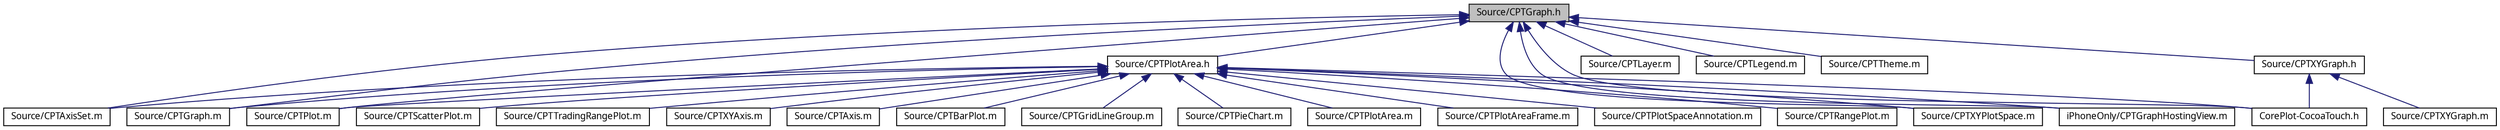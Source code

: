 digraph G
{
  bgcolor="transparent";
  edge [fontname="Lucinda Grande",fontsize="10",labelfontname="Lucinda Grande",labelfontsize="10"];
  node [fontname="Lucinda Grande",fontsize="10",shape=record];
  Node1 [label="Source/CPTGraph.h",height=0.2,width=0.4,color="black", fillcolor="grey75", style="filled" fontcolor="black"];
  Node1 -> Node2 [dir="back",color="midnightblue",fontsize="10",style="solid",fontname="Lucinda Grande"];
  Node2 [label="CorePlot-CocoaTouch.h",height=0.2,width=0.4,color="black",URL="$_core_plot-_cocoa_touch_8h.html"];
  Node1 -> Node3 [dir="back",color="midnightblue",fontsize="10",style="solid",fontname="Lucinda Grande"];
  Node3 [label="Source/CPTPlotArea.h",height=0.2,width=0.4,color="black",URL="$_c_p_t_plot_area_8h.html"];
  Node3 -> Node2 [dir="back",color="midnightblue",fontsize="10",style="solid",fontname="Lucinda Grande"];
  Node3 -> Node4 [dir="back",color="midnightblue",fontsize="10",style="solid",fontname="Lucinda Grande"];
  Node4 [label="Source/CPTAxis.m",height=0.2,width=0.4,color="black",URL="$_c_p_t_axis_8m.html"];
  Node3 -> Node5 [dir="back",color="midnightblue",fontsize="10",style="solid",fontname="Lucinda Grande"];
  Node5 [label="Source/CPTAxisSet.m",height=0.2,width=0.4,color="black",URL="$_c_p_t_axis_set_8m.html"];
  Node3 -> Node6 [dir="back",color="midnightblue",fontsize="10",style="solid",fontname="Lucinda Grande"];
  Node6 [label="Source/CPTBarPlot.m",height=0.2,width=0.4,color="black",URL="$_c_p_t_bar_plot_8m.html"];
  Node3 -> Node7 [dir="back",color="midnightblue",fontsize="10",style="solid",fontname="Lucinda Grande"];
  Node7 [label="Source/CPTGraph.m",height=0.2,width=0.4,color="black",URL="$_c_p_t_graph_8m.html"];
  Node3 -> Node8 [dir="back",color="midnightblue",fontsize="10",style="solid",fontname="Lucinda Grande"];
  Node8 [label="Source/CPTGridLineGroup.m",height=0.2,width=0.4,color="black",URL="$_c_p_t_grid_line_group_8m.html"];
  Node3 -> Node9 [dir="back",color="midnightblue",fontsize="10",style="solid",fontname="Lucinda Grande"];
  Node9 [label="Source/CPTPieChart.m",height=0.2,width=0.4,color="black",URL="$_c_p_t_pie_chart_8m.html"];
  Node3 -> Node10 [dir="back",color="midnightblue",fontsize="10",style="solid",fontname="Lucinda Grande"];
  Node10 [label="Source/CPTPlot.m",height=0.2,width=0.4,color="black",URL="$_c_p_t_plot_8m.html"];
  Node3 -> Node11 [dir="back",color="midnightblue",fontsize="10",style="solid",fontname="Lucinda Grande"];
  Node11 [label="Source/CPTPlotArea.m",height=0.2,width=0.4,color="black",URL="$_c_p_t_plot_area_8m.html"];
  Node3 -> Node12 [dir="back",color="midnightblue",fontsize="10",style="solid",fontname="Lucinda Grande"];
  Node12 [label="Source/CPTPlotAreaFrame.m",height=0.2,width=0.4,color="black",URL="$_c_p_t_plot_area_frame_8m.html"];
  Node3 -> Node13 [dir="back",color="midnightblue",fontsize="10",style="solid",fontname="Lucinda Grande"];
  Node13 [label="Source/CPTPlotSpaceAnnotation.m",height=0.2,width=0.4,color="black",URL="$_c_p_t_plot_space_annotation_8m.html"];
  Node3 -> Node14 [dir="back",color="midnightblue",fontsize="10",style="solid",fontname="Lucinda Grande"];
  Node14 [label="Source/CPTRangePlot.m",height=0.2,width=0.4,color="black",URL="$_c_p_t_range_plot_8m.html"];
  Node3 -> Node15 [dir="back",color="midnightblue",fontsize="10",style="solid",fontname="Lucinda Grande"];
  Node15 [label="Source/CPTScatterPlot.m",height=0.2,width=0.4,color="black",URL="$_c_p_t_scatter_plot_8m.html"];
  Node3 -> Node16 [dir="back",color="midnightblue",fontsize="10",style="solid",fontname="Lucinda Grande"];
  Node16 [label="Source/CPTTradingRangePlot.m",height=0.2,width=0.4,color="black",URL="$_c_p_t_trading_range_plot_8m.html"];
  Node3 -> Node17 [dir="back",color="midnightblue",fontsize="10",style="solid",fontname="Lucinda Grande"];
  Node17 [label="Source/CPTXYAxis.m",height=0.2,width=0.4,color="black",URL="$_c_p_t_x_y_axis_8m.html"];
  Node3 -> Node18 [dir="back",color="midnightblue",fontsize="10",style="solid",fontname="Lucinda Grande"];
  Node18 [label="Source/CPTXYPlotSpace.m",height=0.2,width=0.4,color="black",URL="$_c_p_t_x_y_plot_space_8m.html"];
  Node3 -> Node19 [dir="back",color="midnightblue",fontsize="10",style="solid",fontname="Lucinda Grande"];
  Node19 [label="iPhoneOnly/CPTGraphHostingView.m",height=0.2,width=0.4,color="black",URL="$_c_p_t_graph_hosting_view_8m.html"];
  Node1 -> Node5 [dir="back",color="midnightblue",fontsize="10",style="solid",fontname="Lucinda Grande"];
  Node1 -> Node7 [dir="back",color="midnightblue",fontsize="10",style="solid",fontname="Lucinda Grande"];
  Node1 -> Node20 [dir="back",color="midnightblue",fontsize="10",style="solid",fontname="Lucinda Grande"];
  Node20 [label="Source/CPTLayer.m",height=0.2,width=0.4,color="black",URL="$_c_p_t_layer_8m.html"];
  Node1 -> Node21 [dir="back",color="midnightblue",fontsize="10",style="solid",fontname="Lucinda Grande"];
  Node21 [label="Source/CPTLegend.m",height=0.2,width=0.4,color="black",URL="$_c_p_t_legend_8m.html"];
  Node1 -> Node10 [dir="back",color="midnightblue",fontsize="10",style="solid",fontname="Lucinda Grande"];
  Node1 -> Node22 [dir="back",color="midnightblue",fontsize="10",style="solid",fontname="Lucinda Grande"];
  Node22 [label="Source/CPTTheme.m",height=0.2,width=0.4,color="black",URL="$_c_p_t_theme_8m.html"];
  Node1 -> Node23 [dir="back",color="midnightblue",fontsize="10",style="solid",fontname="Lucinda Grande"];
  Node23 [label="Source/CPTXYGraph.h",height=0.2,width=0.4,color="black",URL="$_c_p_t_x_y_graph_8h.html"];
  Node23 -> Node2 [dir="back",color="midnightblue",fontsize="10",style="solid",fontname="Lucinda Grande"];
  Node23 -> Node24 [dir="back",color="midnightblue",fontsize="10",style="solid",fontname="Lucinda Grande"];
  Node24 [label="Source/CPTXYGraph.m",height=0.2,width=0.4,color="black",URL="$_c_p_t_x_y_graph_8m.html"];
  Node1 -> Node18 [dir="back",color="midnightblue",fontsize="10",style="solid",fontname="Lucinda Grande"];
  Node1 -> Node19 [dir="back",color="midnightblue",fontsize="10",style="solid",fontname="Lucinda Grande"];
}
